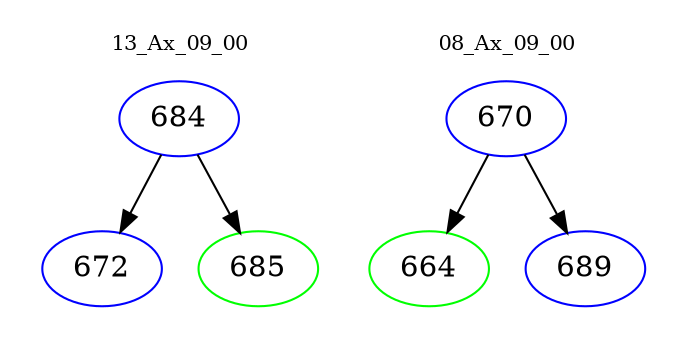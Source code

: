 digraph{
subgraph cluster_0 {
color = white
label = "13_Ax_09_00";
fontsize=10;
T0_684 [label="684", color="blue"]
T0_684 -> T0_672 [color="black"]
T0_672 [label="672", color="blue"]
T0_684 -> T0_685 [color="black"]
T0_685 [label="685", color="green"]
}
subgraph cluster_1 {
color = white
label = "08_Ax_09_00";
fontsize=10;
T1_670 [label="670", color="blue"]
T1_670 -> T1_664 [color="black"]
T1_664 [label="664", color="green"]
T1_670 -> T1_689 [color="black"]
T1_689 [label="689", color="blue"]
}
}
